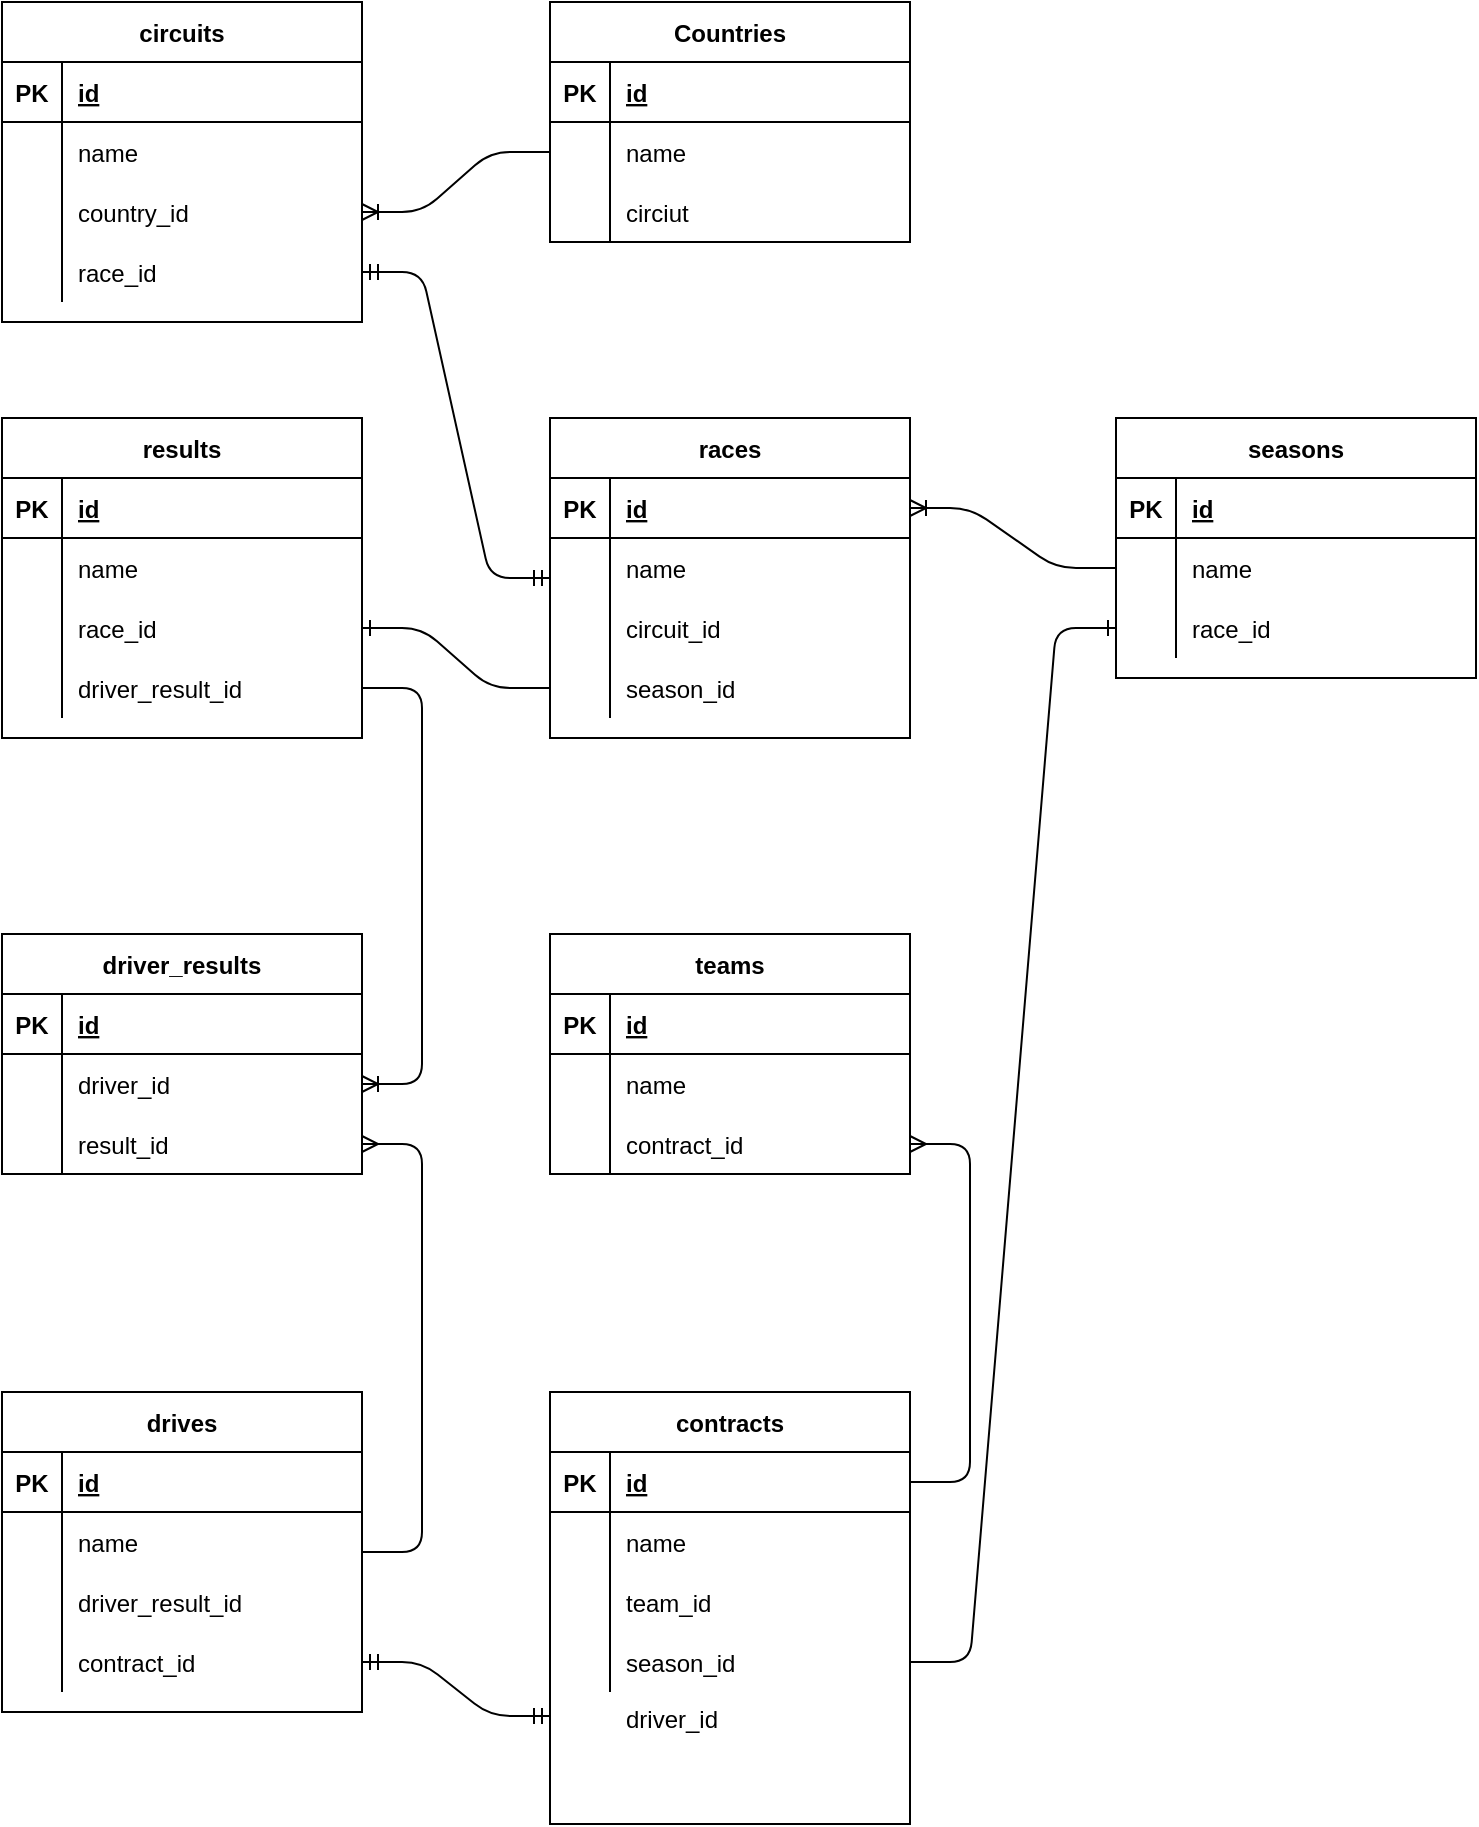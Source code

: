 <mxfile version="14.3.0" type="device"><diagram id="R2lEEEUBdFMjLlhIrx00" name="Page-1"><mxGraphModel dx="1513" dy="693" grid="0" gridSize="10" guides="1" tooltips="1" connect="1" arrows="1" fold="1" page="0" pageScale="1" pageWidth="850" pageHeight="1100" math="0" shadow="0" extFonts="Permanent Marker^https://fonts.googleapis.com/css?family=Permanent+Marker"><root><mxCell id="0"/><mxCell id="1" parent="0"/><mxCell id="f6nMCCSfKeTT13RV-3Xl-19" value="" style="edgeStyle=entityRelationEdgeStyle;fontSize=12;html=1;endArrow=ERoneToMany;entryX=1;entryY=0.5;entryDx=0;entryDy=0;exitX=0;exitY=0.5;exitDx=0;exitDy=0;" parent="1" source="f6nMCCSfKeTT13RV-3Xl-117" target="f6nMCCSfKeTT13RV-3Xl-128" edge="1"><mxGeometry width="100" height="100" relative="1" as="geometry"><mxPoint x="375" y="276" as="sourcePoint"/><mxPoint x="440" y="214" as="targetPoint"/></mxGeometry></mxCell><mxCell id="f6nMCCSfKeTT13RV-3Xl-20" value="" style="edgeStyle=entityRelationEdgeStyle;fontSize=12;html=1;endArrow=ERmandOne;startArrow=ERmandOne;exitX=1;exitY=0.5;exitDx=0;exitDy=0;entryX=0;entryY=0.75;entryDx=0;entryDy=0;" parent="1" source="f6nMCCSfKeTT13RV-3Xl-94" target="f6nMCCSfKeTT13RV-3Xl-71" edge="1"><mxGeometry width="100" height="100" relative="1" as="geometry"><mxPoint x="339" y="406" as="sourcePoint"/><mxPoint x="375" y="446" as="targetPoint"/></mxGeometry></mxCell><mxCell id="f6nMCCSfKeTT13RV-3Xl-24" value="" style="edgeStyle=entityRelationEdgeStyle;fontSize=12;html=1;endArrow=ERmandOne;startArrow=ERmandOne;" parent="1" source="f6nMCCSfKeTT13RV-3Xl-127" target="f6nMCCSfKeTT13RV-3Xl-40" edge="1"><mxGeometry width="100" height="100" relative="1" as="geometry"><mxPoint x="40" y="326" as="sourcePoint"/><mxPoint x="149" y="193" as="targetPoint"/></mxGeometry></mxCell><mxCell id="f6nMCCSfKeTT13RV-3Xl-26" value="" style="edgeStyle=entityRelationEdgeStyle;fontSize=12;html=1;endArrow=ERone;endFill=1;" parent="1" source="f6nMCCSfKeTT13RV-3Xl-137" target="f6nMCCSfKeTT13RV-3Xl-107" edge="1"><mxGeometry width="100" height="100" relative="1" as="geometry"><mxPoint x="41.62" y="358.64" as="sourcePoint"/><mxPoint x="149.0" y="419.0" as="targetPoint"/></mxGeometry></mxCell><mxCell id="f6nMCCSfKeTT13RV-3Xl-30" value="circuits" style="shape=table;startSize=30;container=1;collapsible=1;childLayout=tableLayout;fixedRows=1;rowLines=0;fontStyle=1;align=center;resizeLast=1;" parent="1" vertex="1"><mxGeometry x="-144" y="49" width="180" height="160" as="geometry"/></mxCell><mxCell id="f6nMCCSfKeTT13RV-3Xl-31" value="" style="shape=partialRectangle;collapsible=0;dropTarget=0;pointerEvents=0;fillColor=none;top=0;left=0;bottom=1;right=0;points=[[0,0.5],[1,0.5]];portConstraint=eastwest;" parent="f6nMCCSfKeTT13RV-3Xl-30" vertex="1"><mxGeometry y="30" width="180" height="30" as="geometry"/></mxCell><mxCell id="f6nMCCSfKeTT13RV-3Xl-32" value="PK" style="shape=partialRectangle;connectable=0;fillColor=none;top=0;left=0;bottom=0;right=0;fontStyle=1;overflow=hidden;" parent="f6nMCCSfKeTT13RV-3Xl-31" vertex="1"><mxGeometry width="30" height="30" as="geometry"/></mxCell><mxCell id="f6nMCCSfKeTT13RV-3Xl-33" value="id" style="shape=partialRectangle;connectable=0;fillColor=none;top=0;left=0;bottom=0;right=0;align=left;spacingLeft=6;fontStyle=5;overflow=hidden;" parent="f6nMCCSfKeTT13RV-3Xl-31" vertex="1"><mxGeometry x="30" width="150" height="30" as="geometry"/></mxCell><mxCell id="f6nMCCSfKeTT13RV-3Xl-34" value="" style="shape=partialRectangle;collapsible=0;dropTarget=0;pointerEvents=0;fillColor=none;top=0;left=0;bottom=0;right=0;points=[[0,0.5],[1,0.5]];portConstraint=eastwest;" parent="f6nMCCSfKeTT13RV-3Xl-30" vertex="1"><mxGeometry y="60" width="180" height="30" as="geometry"/></mxCell><mxCell id="f6nMCCSfKeTT13RV-3Xl-35" value="" style="shape=partialRectangle;connectable=0;fillColor=none;top=0;left=0;bottom=0;right=0;editable=1;overflow=hidden;" parent="f6nMCCSfKeTT13RV-3Xl-34" vertex="1"><mxGeometry width="30" height="30" as="geometry"/></mxCell><mxCell id="f6nMCCSfKeTT13RV-3Xl-36" value="name" style="shape=partialRectangle;connectable=0;fillColor=none;top=0;left=0;bottom=0;right=0;align=left;spacingLeft=6;overflow=hidden;" parent="f6nMCCSfKeTT13RV-3Xl-34" vertex="1"><mxGeometry x="30" width="150" height="30" as="geometry"/></mxCell><mxCell id="f6nMCCSfKeTT13RV-3Xl-37" value="" style="shape=partialRectangle;collapsible=0;dropTarget=0;pointerEvents=0;fillColor=none;top=0;left=0;bottom=0;right=0;points=[[0,0.5],[1,0.5]];portConstraint=eastwest;" parent="f6nMCCSfKeTT13RV-3Xl-30" vertex="1"><mxGeometry y="90" width="180" height="30" as="geometry"/></mxCell><mxCell id="f6nMCCSfKeTT13RV-3Xl-38" value="" style="shape=partialRectangle;connectable=0;fillColor=none;top=0;left=0;bottom=0;right=0;editable=1;overflow=hidden;" parent="f6nMCCSfKeTT13RV-3Xl-37" vertex="1"><mxGeometry width="30" height="30" as="geometry"/></mxCell><mxCell id="f6nMCCSfKeTT13RV-3Xl-39" value="country_id" style="shape=partialRectangle;connectable=0;fillColor=none;top=0;left=0;bottom=0;right=0;align=left;spacingLeft=6;overflow=hidden;" parent="f6nMCCSfKeTT13RV-3Xl-37" vertex="1"><mxGeometry x="30" width="150" height="30" as="geometry"/></mxCell><mxCell id="f6nMCCSfKeTT13RV-3Xl-40" value="" style="shape=partialRectangle;collapsible=0;dropTarget=0;pointerEvents=0;fillColor=none;top=0;left=0;bottom=0;right=0;points=[[0,0.5],[1,0.5]];portConstraint=eastwest;" parent="f6nMCCSfKeTT13RV-3Xl-30" vertex="1"><mxGeometry y="120" width="180" height="30" as="geometry"/></mxCell><mxCell id="f6nMCCSfKeTT13RV-3Xl-41" value="" style="shape=partialRectangle;connectable=0;fillColor=none;top=0;left=0;bottom=0;right=0;editable=1;overflow=hidden;" parent="f6nMCCSfKeTT13RV-3Xl-40" vertex="1"><mxGeometry width="30" height="30" as="geometry"/></mxCell><mxCell id="f6nMCCSfKeTT13RV-3Xl-42" value="race_id" style="shape=partialRectangle;connectable=0;fillColor=none;top=0;left=0;bottom=0;right=0;align=left;spacingLeft=6;overflow=hidden;" parent="f6nMCCSfKeTT13RV-3Xl-40" vertex="1"><mxGeometry x="30" width="150" height="30" as="geometry"/></mxCell><mxCell id="f6nMCCSfKeTT13RV-3Xl-44" value="" style="edgeStyle=entityRelationEdgeStyle;fontSize=12;html=1;endArrow=ERoneToMany;entryX=1;entryY=0.5;entryDx=0;entryDy=0;" parent="1" source="f6nMCCSfKeTT13RV-3Xl-49" target="f6nMCCSfKeTT13RV-3Xl-37" edge="1"><mxGeometry width="100" height="100" relative="1" as="geometry"><mxPoint x="261" y="101" as="sourcePoint"/><mxPoint x="175" y="-30" as="targetPoint"/></mxGeometry></mxCell><mxCell id="f6nMCCSfKeTT13RV-3Xl-45" value="Countries" style="shape=table;startSize=30;container=1;collapsible=1;childLayout=tableLayout;fixedRows=1;rowLines=0;fontStyle=1;align=center;resizeLast=1;" parent="1" vertex="1"><mxGeometry x="130" y="49" width="180" height="120" as="geometry"/></mxCell><mxCell id="f6nMCCSfKeTT13RV-3Xl-46" value="" style="shape=partialRectangle;collapsible=0;dropTarget=0;pointerEvents=0;fillColor=none;top=0;left=0;bottom=1;right=0;points=[[0,0.5],[1,0.5]];portConstraint=eastwest;" parent="f6nMCCSfKeTT13RV-3Xl-45" vertex="1"><mxGeometry y="30" width="180" height="30" as="geometry"/></mxCell><mxCell id="f6nMCCSfKeTT13RV-3Xl-47" value="PK" style="shape=partialRectangle;connectable=0;fillColor=none;top=0;left=0;bottom=0;right=0;fontStyle=1;overflow=hidden;" parent="f6nMCCSfKeTT13RV-3Xl-46" vertex="1"><mxGeometry width="30" height="30" as="geometry"/></mxCell><mxCell id="f6nMCCSfKeTT13RV-3Xl-48" value="id" style="shape=partialRectangle;connectable=0;fillColor=none;top=0;left=0;bottom=0;right=0;align=left;spacingLeft=6;fontStyle=5;overflow=hidden;" parent="f6nMCCSfKeTT13RV-3Xl-46" vertex="1"><mxGeometry x="30" width="150" height="30" as="geometry"/></mxCell><mxCell id="f6nMCCSfKeTT13RV-3Xl-49" value="" style="shape=partialRectangle;collapsible=0;dropTarget=0;pointerEvents=0;fillColor=none;top=0;left=0;bottom=0;right=0;points=[[0,0.5],[1,0.5]];portConstraint=eastwest;" parent="f6nMCCSfKeTT13RV-3Xl-45" vertex="1"><mxGeometry y="60" width="180" height="30" as="geometry"/></mxCell><mxCell id="f6nMCCSfKeTT13RV-3Xl-50" value="" style="shape=partialRectangle;connectable=0;fillColor=none;top=0;left=0;bottom=0;right=0;editable=1;overflow=hidden;" parent="f6nMCCSfKeTT13RV-3Xl-49" vertex="1"><mxGeometry width="30" height="30" as="geometry"/></mxCell><mxCell id="f6nMCCSfKeTT13RV-3Xl-51" value="name" style="shape=partialRectangle;connectable=0;fillColor=none;top=0;left=0;bottom=0;right=0;align=left;spacingLeft=6;overflow=hidden;" parent="f6nMCCSfKeTT13RV-3Xl-49" vertex="1"><mxGeometry x="30" width="150" height="30" as="geometry"/></mxCell><mxCell id="f6nMCCSfKeTT13RV-3Xl-52" value="" style="shape=partialRectangle;collapsible=0;dropTarget=0;pointerEvents=0;fillColor=none;top=0;left=0;bottom=0;right=0;points=[[0,0.5],[1,0.5]];portConstraint=eastwest;" parent="f6nMCCSfKeTT13RV-3Xl-45" vertex="1"><mxGeometry y="90" width="180" height="30" as="geometry"/></mxCell><mxCell id="f6nMCCSfKeTT13RV-3Xl-53" value="" style="shape=partialRectangle;connectable=0;fillColor=none;top=0;left=0;bottom=0;right=0;editable=1;overflow=hidden;" parent="f6nMCCSfKeTT13RV-3Xl-52" vertex="1"><mxGeometry width="30" height="30" as="geometry"/></mxCell><mxCell id="f6nMCCSfKeTT13RV-3Xl-54" value="circiut" style="shape=partialRectangle;connectable=0;fillColor=none;top=0;left=0;bottom=0;right=0;align=left;spacingLeft=6;overflow=hidden;" parent="f6nMCCSfKeTT13RV-3Xl-52" vertex="1"><mxGeometry x="30" width="150" height="30" as="geometry"/></mxCell><mxCell id="f6nMCCSfKeTT13RV-3Xl-58" value="teams" style="shape=table;startSize=30;container=1;collapsible=1;childLayout=tableLayout;fixedRows=1;rowLines=0;fontStyle=1;align=center;resizeLast=1;" parent="1" vertex="1"><mxGeometry x="130" y="515" width="180" height="120" as="geometry"/></mxCell><mxCell id="f6nMCCSfKeTT13RV-3Xl-59" value="" style="shape=partialRectangle;collapsible=0;dropTarget=0;pointerEvents=0;fillColor=none;top=0;left=0;bottom=1;right=0;points=[[0,0.5],[1,0.5]];portConstraint=eastwest;" parent="f6nMCCSfKeTT13RV-3Xl-58" vertex="1"><mxGeometry y="30" width="180" height="30" as="geometry"/></mxCell><mxCell id="f6nMCCSfKeTT13RV-3Xl-60" value="PK" style="shape=partialRectangle;connectable=0;fillColor=none;top=0;left=0;bottom=0;right=0;fontStyle=1;overflow=hidden;" parent="f6nMCCSfKeTT13RV-3Xl-59" vertex="1"><mxGeometry width="30" height="30" as="geometry"/></mxCell><mxCell id="f6nMCCSfKeTT13RV-3Xl-61" value="id" style="shape=partialRectangle;connectable=0;fillColor=none;top=0;left=0;bottom=0;right=0;align=left;spacingLeft=6;fontStyle=5;overflow=hidden;" parent="f6nMCCSfKeTT13RV-3Xl-59" vertex="1"><mxGeometry x="30" width="150" height="30" as="geometry"/></mxCell><mxCell id="f6nMCCSfKeTT13RV-3Xl-62" value="" style="shape=partialRectangle;collapsible=0;dropTarget=0;pointerEvents=0;fillColor=none;top=0;left=0;bottom=0;right=0;points=[[0,0.5],[1,0.5]];portConstraint=eastwest;" parent="f6nMCCSfKeTT13RV-3Xl-58" vertex="1"><mxGeometry y="60" width="180" height="30" as="geometry"/></mxCell><mxCell id="f6nMCCSfKeTT13RV-3Xl-63" value="" style="shape=partialRectangle;connectable=0;fillColor=none;top=0;left=0;bottom=0;right=0;editable=1;overflow=hidden;" parent="f6nMCCSfKeTT13RV-3Xl-62" vertex="1"><mxGeometry width="30" height="30" as="geometry"/></mxCell><mxCell id="f6nMCCSfKeTT13RV-3Xl-64" value="name" style="shape=partialRectangle;connectable=0;fillColor=none;top=0;left=0;bottom=0;right=0;align=left;spacingLeft=6;overflow=hidden;" parent="f6nMCCSfKeTT13RV-3Xl-62" vertex="1"><mxGeometry x="30" width="150" height="30" as="geometry"/></mxCell><mxCell id="f6nMCCSfKeTT13RV-3Xl-65" value="" style="shape=partialRectangle;collapsible=0;dropTarget=0;pointerEvents=0;fillColor=none;top=0;left=0;bottom=0;right=0;points=[[0,0.5],[1,0.5]];portConstraint=eastwest;" parent="f6nMCCSfKeTT13RV-3Xl-58" vertex="1"><mxGeometry y="90" width="180" height="30" as="geometry"/></mxCell><mxCell id="f6nMCCSfKeTT13RV-3Xl-66" value="" style="shape=partialRectangle;connectable=0;fillColor=none;top=0;left=0;bottom=0;right=0;editable=1;overflow=hidden;" parent="f6nMCCSfKeTT13RV-3Xl-65" vertex="1"><mxGeometry width="30" height="30" as="geometry"/></mxCell><mxCell id="f6nMCCSfKeTT13RV-3Xl-67" value="contract_id" style="shape=partialRectangle;connectable=0;fillColor=none;top=0;left=0;bottom=0;right=0;align=left;spacingLeft=6;overflow=hidden;" parent="f6nMCCSfKeTT13RV-3Xl-65" vertex="1"><mxGeometry x="30" width="150" height="30" as="geometry"/></mxCell><mxCell id="f6nMCCSfKeTT13RV-3Xl-71" value="contracts" style="shape=table;startSize=30;container=1;collapsible=1;childLayout=tableLayout;fixedRows=1;rowLines=0;fontStyle=1;align=center;resizeLast=1;" parent="1" vertex="1"><mxGeometry x="130" y="744" width="180" height="216" as="geometry"/></mxCell><mxCell id="f6nMCCSfKeTT13RV-3Xl-72" value="" style="shape=partialRectangle;collapsible=0;dropTarget=0;pointerEvents=0;fillColor=none;top=0;left=0;bottom=1;right=0;points=[[0,0.5],[1,0.5]];portConstraint=eastwest;" parent="f6nMCCSfKeTT13RV-3Xl-71" vertex="1"><mxGeometry y="30" width="180" height="30" as="geometry"/></mxCell><mxCell id="f6nMCCSfKeTT13RV-3Xl-73" value="PK" style="shape=partialRectangle;connectable=0;fillColor=none;top=0;left=0;bottom=0;right=0;fontStyle=1;overflow=hidden;" parent="f6nMCCSfKeTT13RV-3Xl-72" vertex="1"><mxGeometry width="30" height="30" as="geometry"/></mxCell><mxCell id="f6nMCCSfKeTT13RV-3Xl-74" value="id" style="shape=partialRectangle;connectable=0;fillColor=none;top=0;left=0;bottom=0;right=0;align=left;spacingLeft=6;fontStyle=5;overflow=hidden;" parent="f6nMCCSfKeTT13RV-3Xl-72" vertex="1"><mxGeometry x="30" width="150" height="30" as="geometry"/></mxCell><mxCell id="f6nMCCSfKeTT13RV-3Xl-75" value="" style="shape=partialRectangle;collapsible=0;dropTarget=0;pointerEvents=0;fillColor=none;top=0;left=0;bottom=0;right=0;points=[[0,0.5],[1,0.5]];portConstraint=eastwest;" parent="f6nMCCSfKeTT13RV-3Xl-71" vertex="1"><mxGeometry y="60" width="180" height="30" as="geometry"/></mxCell><mxCell id="f6nMCCSfKeTT13RV-3Xl-76" value="" style="shape=partialRectangle;connectable=0;fillColor=none;top=0;left=0;bottom=0;right=0;editable=1;overflow=hidden;" parent="f6nMCCSfKeTT13RV-3Xl-75" vertex="1"><mxGeometry width="30" height="30" as="geometry"/></mxCell><mxCell id="f6nMCCSfKeTT13RV-3Xl-77" value="name" style="shape=partialRectangle;connectable=0;fillColor=none;top=0;left=0;bottom=0;right=0;align=left;spacingLeft=6;overflow=hidden;" parent="f6nMCCSfKeTT13RV-3Xl-75" vertex="1"><mxGeometry x="30" width="150" height="30" as="geometry"/></mxCell><mxCell id="f6nMCCSfKeTT13RV-3Xl-78" value="" style="shape=partialRectangle;collapsible=0;dropTarget=0;pointerEvents=0;fillColor=none;top=0;left=0;bottom=0;right=0;points=[[0,0.5],[1,0.5]];portConstraint=eastwest;" parent="f6nMCCSfKeTT13RV-3Xl-71" vertex="1"><mxGeometry y="90" width="180" height="30" as="geometry"/></mxCell><mxCell id="f6nMCCSfKeTT13RV-3Xl-79" value="" style="shape=partialRectangle;connectable=0;fillColor=none;top=0;left=0;bottom=0;right=0;editable=1;overflow=hidden;" parent="f6nMCCSfKeTT13RV-3Xl-78" vertex="1"><mxGeometry width="30" height="30" as="geometry"/></mxCell><mxCell id="f6nMCCSfKeTT13RV-3Xl-80" value="team_id" style="shape=partialRectangle;connectable=0;fillColor=none;top=0;left=0;bottom=0;right=0;align=left;spacingLeft=6;overflow=hidden;" parent="f6nMCCSfKeTT13RV-3Xl-78" vertex="1"><mxGeometry x="30" width="150" height="30" as="geometry"/></mxCell><mxCell id="f6nMCCSfKeTT13RV-3Xl-81" value="" style="shape=partialRectangle;collapsible=0;dropTarget=0;pointerEvents=0;fillColor=none;top=0;left=0;bottom=0;right=0;points=[[0,0.5],[1,0.5]];portConstraint=eastwest;" parent="f6nMCCSfKeTT13RV-3Xl-71" vertex="1"><mxGeometry y="120" width="180" height="30" as="geometry"/></mxCell><mxCell id="f6nMCCSfKeTT13RV-3Xl-82" value="" style="shape=partialRectangle;connectable=0;fillColor=none;top=0;left=0;bottom=0;right=0;editable=1;overflow=hidden;" parent="f6nMCCSfKeTT13RV-3Xl-81" vertex="1"><mxGeometry width="30" height="30" as="geometry"/></mxCell><mxCell id="f6nMCCSfKeTT13RV-3Xl-83" value="season_id" style="shape=partialRectangle;connectable=0;fillColor=none;top=0;left=0;bottom=0;right=0;align=left;spacingLeft=6;overflow=hidden;" parent="f6nMCCSfKeTT13RV-3Xl-81" vertex="1"><mxGeometry x="30" width="150" height="30" as="geometry"/></mxCell><mxCell id="f6nMCCSfKeTT13RV-3Xl-84" value="drives" style="shape=table;startSize=30;container=1;collapsible=1;childLayout=tableLayout;fixedRows=1;rowLines=0;fontStyle=1;align=center;resizeLast=1;" parent="1" vertex="1"><mxGeometry x="-144" y="744" width="180" height="160" as="geometry"/></mxCell><mxCell id="f6nMCCSfKeTT13RV-3Xl-85" value="" style="shape=partialRectangle;collapsible=0;dropTarget=0;pointerEvents=0;fillColor=none;top=0;left=0;bottom=1;right=0;points=[[0,0.5],[1,0.5]];portConstraint=eastwest;" parent="f6nMCCSfKeTT13RV-3Xl-84" vertex="1"><mxGeometry y="30" width="180" height="30" as="geometry"/></mxCell><mxCell id="f6nMCCSfKeTT13RV-3Xl-86" value="PK" style="shape=partialRectangle;connectable=0;fillColor=none;top=0;left=0;bottom=0;right=0;fontStyle=1;overflow=hidden;" parent="f6nMCCSfKeTT13RV-3Xl-85" vertex="1"><mxGeometry width="30" height="30" as="geometry"/></mxCell><mxCell id="f6nMCCSfKeTT13RV-3Xl-87" value="id" style="shape=partialRectangle;connectable=0;fillColor=none;top=0;left=0;bottom=0;right=0;align=left;spacingLeft=6;fontStyle=5;overflow=hidden;" parent="f6nMCCSfKeTT13RV-3Xl-85" vertex="1"><mxGeometry x="30" width="150" height="30" as="geometry"/></mxCell><mxCell id="f6nMCCSfKeTT13RV-3Xl-88" value="" style="shape=partialRectangle;collapsible=0;dropTarget=0;pointerEvents=0;fillColor=none;top=0;left=0;bottom=0;right=0;points=[[0,0.5],[1,0.5]];portConstraint=eastwest;" parent="f6nMCCSfKeTT13RV-3Xl-84" vertex="1"><mxGeometry y="60" width="180" height="30" as="geometry"/></mxCell><mxCell id="f6nMCCSfKeTT13RV-3Xl-89" value="" style="shape=partialRectangle;connectable=0;fillColor=none;top=0;left=0;bottom=0;right=0;editable=1;overflow=hidden;" parent="f6nMCCSfKeTT13RV-3Xl-88" vertex="1"><mxGeometry width="30" height="30" as="geometry"/></mxCell><mxCell id="f6nMCCSfKeTT13RV-3Xl-90" value="name" style="shape=partialRectangle;connectable=0;fillColor=none;top=0;left=0;bottom=0;right=0;align=left;spacingLeft=6;overflow=hidden;" parent="f6nMCCSfKeTT13RV-3Xl-88" vertex="1"><mxGeometry x="30" width="150" height="30" as="geometry"/></mxCell><mxCell id="f6nMCCSfKeTT13RV-3Xl-91" value="" style="shape=partialRectangle;collapsible=0;dropTarget=0;pointerEvents=0;fillColor=none;top=0;left=0;bottom=0;right=0;points=[[0,0.5],[1,0.5]];portConstraint=eastwest;" parent="f6nMCCSfKeTT13RV-3Xl-84" vertex="1"><mxGeometry y="90" width="180" height="30" as="geometry"/></mxCell><mxCell id="f6nMCCSfKeTT13RV-3Xl-92" value="" style="shape=partialRectangle;connectable=0;fillColor=none;top=0;left=0;bottom=0;right=0;editable=1;overflow=hidden;" parent="f6nMCCSfKeTT13RV-3Xl-91" vertex="1"><mxGeometry width="30" height="30" as="geometry"/></mxCell><mxCell id="f6nMCCSfKeTT13RV-3Xl-93" value="driver_result_id" style="shape=partialRectangle;connectable=0;fillColor=none;top=0;left=0;bottom=0;right=0;align=left;spacingLeft=6;overflow=hidden;" parent="f6nMCCSfKeTT13RV-3Xl-91" vertex="1"><mxGeometry x="30" width="150" height="30" as="geometry"/></mxCell><mxCell id="f6nMCCSfKeTT13RV-3Xl-94" value="" style="shape=partialRectangle;collapsible=0;dropTarget=0;pointerEvents=0;fillColor=none;top=0;left=0;bottom=0;right=0;points=[[0,0.5],[1,0.5]];portConstraint=eastwest;" parent="f6nMCCSfKeTT13RV-3Xl-84" vertex="1"><mxGeometry y="120" width="180" height="30" as="geometry"/></mxCell><mxCell id="f6nMCCSfKeTT13RV-3Xl-95" value="" style="shape=partialRectangle;connectable=0;fillColor=none;top=0;left=0;bottom=0;right=0;editable=1;overflow=hidden;" parent="f6nMCCSfKeTT13RV-3Xl-94" vertex="1"><mxGeometry width="30" height="30" as="geometry"/></mxCell><mxCell id="f6nMCCSfKeTT13RV-3Xl-96" value="contract_id" style="shape=partialRectangle;connectable=0;fillColor=none;top=0;left=0;bottom=0;right=0;align=left;spacingLeft=6;overflow=hidden;" parent="f6nMCCSfKeTT13RV-3Xl-94" vertex="1"><mxGeometry x="30" width="150" height="30" as="geometry"/></mxCell><mxCell id="f6nMCCSfKeTT13RV-3Xl-99" value="driver_id" style="shape=partialRectangle;connectable=0;fillColor=none;top=0;left=0;bottom=0;right=0;align=left;spacingLeft=6;overflow=hidden;" parent="1" vertex="1"><mxGeometry x="160" y="892" width="150" height="30" as="geometry"/></mxCell><mxCell id="f6nMCCSfKeTT13RV-3Xl-100" value="results" style="shape=table;startSize=30;container=1;collapsible=1;childLayout=tableLayout;fixedRows=1;rowLines=0;fontStyle=1;align=center;resizeLast=1;" parent="1" vertex="1"><mxGeometry x="-144" y="257" width="180" height="160" as="geometry"/></mxCell><mxCell id="f6nMCCSfKeTT13RV-3Xl-101" value="" style="shape=partialRectangle;collapsible=0;dropTarget=0;pointerEvents=0;fillColor=none;top=0;left=0;bottom=1;right=0;points=[[0,0.5],[1,0.5]];portConstraint=eastwest;" parent="f6nMCCSfKeTT13RV-3Xl-100" vertex="1"><mxGeometry y="30" width="180" height="30" as="geometry"/></mxCell><mxCell id="f6nMCCSfKeTT13RV-3Xl-102" value="PK" style="shape=partialRectangle;connectable=0;fillColor=none;top=0;left=0;bottom=0;right=0;fontStyle=1;overflow=hidden;" parent="f6nMCCSfKeTT13RV-3Xl-101" vertex="1"><mxGeometry width="30" height="30" as="geometry"/></mxCell><mxCell id="f6nMCCSfKeTT13RV-3Xl-103" value="id" style="shape=partialRectangle;connectable=0;fillColor=none;top=0;left=0;bottom=0;right=0;align=left;spacingLeft=6;fontStyle=5;overflow=hidden;" parent="f6nMCCSfKeTT13RV-3Xl-101" vertex="1"><mxGeometry x="30" width="150" height="30" as="geometry"/></mxCell><mxCell id="f6nMCCSfKeTT13RV-3Xl-104" value="" style="shape=partialRectangle;collapsible=0;dropTarget=0;pointerEvents=0;fillColor=none;top=0;left=0;bottom=0;right=0;points=[[0,0.5],[1,0.5]];portConstraint=eastwest;" parent="f6nMCCSfKeTT13RV-3Xl-100" vertex="1"><mxGeometry y="60" width="180" height="30" as="geometry"/></mxCell><mxCell id="f6nMCCSfKeTT13RV-3Xl-105" value="" style="shape=partialRectangle;connectable=0;fillColor=none;top=0;left=0;bottom=0;right=0;editable=1;overflow=hidden;" parent="f6nMCCSfKeTT13RV-3Xl-104" vertex="1"><mxGeometry width="30" height="30" as="geometry"/></mxCell><mxCell id="f6nMCCSfKeTT13RV-3Xl-106" value="name" style="shape=partialRectangle;connectable=0;fillColor=none;top=0;left=0;bottom=0;right=0;align=left;spacingLeft=6;overflow=hidden;" parent="f6nMCCSfKeTT13RV-3Xl-104" vertex="1"><mxGeometry x="30" width="150" height="30" as="geometry"/></mxCell><mxCell id="f6nMCCSfKeTT13RV-3Xl-107" value="" style="shape=partialRectangle;collapsible=0;dropTarget=0;pointerEvents=0;fillColor=none;top=0;left=0;bottom=0;right=0;points=[[0,0.5],[1,0.5]];portConstraint=eastwest;" parent="f6nMCCSfKeTT13RV-3Xl-100" vertex="1"><mxGeometry y="90" width="180" height="30" as="geometry"/></mxCell><mxCell id="f6nMCCSfKeTT13RV-3Xl-108" value="" style="shape=partialRectangle;connectable=0;fillColor=none;top=0;left=0;bottom=0;right=0;editable=1;overflow=hidden;" parent="f6nMCCSfKeTT13RV-3Xl-107" vertex="1"><mxGeometry width="30" height="30" as="geometry"/></mxCell><mxCell id="f6nMCCSfKeTT13RV-3Xl-109" value="race_id" style="shape=partialRectangle;connectable=0;fillColor=none;top=0;left=0;bottom=0;right=0;align=left;spacingLeft=6;overflow=hidden;" parent="f6nMCCSfKeTT13RV-3Xl-107" vertex="1"><mxGeometry x="30" width="150" height="30" as="geometry"/></mxCell><mxCell id="f6nMCCSfKeTT13RV-3Xl-110" value="" style="shape=partialRectangle;collapsible=0;dropTarget=0;pointerEvents=0;fillColor=none;top=0;left=0;bottom=0;right=0;points=[[0,0.5],[1,0.5]];portConstraint=eastwest;" parent="f6nMCCSfKeTT13RV-3Xl-100" vertex="1"><mxGeometry y="120" width="180" height="30" as="geometry"/></mxCell><mxCell id="f6nMCCSfKeTT13RV-3Xl-111" value="" style="shape=partialRectangle;connectable=0;fillColor=none;top=0;left=0;bottom=0;right=0;editable=1;overflow=hidden;" parent="f6nMCCSfKeTT13RV-3Xl-110" vertex="1"><mxGeometry width="30" height="30" as="geometry"/></mxCell><mxCell id="f6nMCCSfKeTT13RV-3Xl-112" value="driver_result_id" style="shape=partialRectangle;connectable=0;fillColor=none;top=0;left=0;bottom=0;right=0;align=left;spacingLeft=6;overflow=hidden;" parent="f6nMCCSfKeTT13RV-3Xl-110" vertex="1"><mxGeometry x="30" width="150" height="30" as="geometry"/></mxCell><mxCell id="f6nMCCSfKeTT13RV-3Xl-113" value="seasons" style="shape=table;startSize=30;container=1;collapsible=1;childLayout=tableLayout;fixedRows=1;rowLines=0;fontStyle=1;align=center;resizeLast=1;" parent="1" vertex="1"><mxGeometry x="413" y="257" width="180" height="130" as="geometry"/></mxCell><mxCell id="f6nMCCSfKeTT13RV-3Xl-114" value="" style="shape=partialRectangle;collapsible=0;dropTarget=0;pointerEvents=0;fillColor=none;top=0;left=0;bottom=1;right=0;points=[[0,0.5],[1,0.5]];portConstraint=eastwest;" parent="f6nMCCSfKeTT13RV-3Xl-113" vertex="1"><mxGeometry y="30" width="180" height="30" as="geometry"/></mxCell><mxCell id="f6nMCCSfKeTT13RV-3Xl-115" value="PK" style="shape=partialRectangle;connectable=0;fillColor=none;top=0;left=0;bottom=0;right=0;fontStyle=1;overflow=hidden;" parent="f6nMCCSfKeTT13RV-3Xl-114" vertex="1"><mxGeometry width="30" height="30" as="geometry"/></mxCell><mxCell id="f6nMCCSfKeTT13RV-3Xl-116" value="id" style="shape=partialRectangle;connectable=0;fillColor=none;top=0;left=0;bottom=0;right=0;align=left;spacingLeft=6;fontStyle=5;overflow=hidden;" parent="f6nMCCSfKeTT13RV-3Xl-114" vertex="1"><mxGeometry x="30" width="150" height="30" as="geometry"/></mxCell><mxCell id="f6nMCCSfKeTT13RV-3Xl-117" value="" style="shape=partialRectangle;collapsible=0;dropTarget=0;pointerEvents=0;fillColor=none;top=0;left=0;bottom=0;right=0;points=[[0,0.5],[1,0.5]];portConstraint=eastwest;" parent="f6nMCCSfKeTT13RV-3Xl-113" vertex="1"><mxGeometry y="60" width="180" height="30" as="geometry"/></mxCell><mxCell id="f6nMCCSfKeTT13RV-3Xl-118" value="" style="shape=partialRectangle;connectable=0;fillColor=none;top=0;left=0;bottom=0;right=0;editable=1;overflow=hidden;" parent="f6nMCCSfKeTT13RV-3Xl-117" vertex="1"><mxGeometry width="30" height="30" as="geometry"/></mxCell><mxCell id="f6nMCCSfKeTT13RV-3Xl-119" value="name" style="shape=partialRectangle;connectable=0;fillColor=none;top=0;left=0;bottom=0;right=0;align=left;spacingLeft=6;overflow=hidden;" parent="f6nMCCSfKeTT13RV-3Xl-117" vertex="1"><mxGeometry x="30" width="150" height="30" as="geometry"/></mxCell><mxCell id="f6nMCCSfKeTT13RV-3Xl-120" value="" style="shape=partialRectangle;collapsible=0;dropTarget=0;pointerEvents=0;fillColor=none;top=0;left=0;bottom=0;right=0;points=[[0,0.5],[1,0.5]];portConstraint=eastwest;" parent="f6nMCCSfKeTT13RV-3Xl-113" vertex="1"><mxGeometry y="90" width="180" height="30" as="geometry"/></mxCell><mxCell id="f6nMCCSfKeTT13RV-3Xl-121" value="" style="shape=partialRectangle;connectable=0;fillColor=none;top=0;left=0;bottom=0;right=0;editable=1;overflow=hidden;" parent="f6nMCCSfKeTT13RV-3Xl-120" vertex="1"><mxGeometry width="30" height="30" as="geometry"/></mxCell><mxCell id="f6nMCCSfKeTT13RV-3Xl-122" value="race_id" style="shape=partialRectangle;connectable=0;fillColor=none;top=0;left=0;bottom=0;right=0;align=left;spacingLeft=6;overflow=hidden;" parent="f6nMCCSfKeTT13RV-3Xl-120" vertex="1"><mxGeometry x="30" width="150" height="30" as="geometry"/></mxCell><mxCell id="f6nMCCSfKeTT13RV-3Xl-126" value="" style="edgeStyle=entityRelationEdgeStyle;fontSize=12;html=1;endArrow=ERone;endFill=1;" parent="1" source="f6nMCCSfKeTT13RV-3Xl-81" target="f6nMCCSfKeTT13RV-3Xl-120" edge="1"><mxGeometry width="100" height="100" relative="1" as="geometry"><mxPoint x="498" y="593" as="sourcePoint"/><mxPoint x="363" y="255" as="targetPoint"/></mxGeometry></mxCell><mxCell id="f6nMCCSfKeTT13RV-3Xl-127" value="races" style="shape=table;startSize=30;container=1;collapsible=1;childLayout=tableLayout;fixedRows=1;rowLines=0;fontStyle=1;align=center;resizeLast=1;" parent="1" vertex="1"><mxGeometry x="130" y="257" width="180" height="160" as="geometry"/></mxCell><mxCell id="f6nMCCSfKeTT13RV-3Xl-128" value="" style="shape=partialRectangle;collapsible=0;dropTarget=0;pointerEvents=0;fillColor=none;top=0;left=0;bottom=1;right=0;points=[[0,0.5],[1,0.5]];portConstraint=eastwest;" parent="f6nMCCSfKeTT13RV-3Xl-127" vertex="1"><mxGeometry y="30" width="180" height="30" as="geometry"/></mxCell><mxCell id="f6nMCCSfKeTT13RV-3Xl-129" value="PK" style="shape=partialRectangle;connectable=0;fillColor=none;top=0;left=0;bottom=0;right=0;fontStyle=1;overflow=hidden;" parent="f6nMCCSfKeTT13RV-3Xl-128" vertex="1"><mxGeometry width="30" height="30" as="geometry"/></mxCell><mxCell id="f6nMCCSfKeTT13RV-3Xl-130" value="id" style="shape=partialRectangle;connectable=0;fillColor=none;top=0;left=0;bottom=0;right=0;align=left;spacingLeft=6;fontStyle=5;overflow=hidden;" parent="f6nMCCSfKeTT13RV-3Xl-128" vertex="1"><mxGeometry x="30" width="150" height="30" as="geometry"/></mxCell><mxCell id="f6nMCCSfKeTT13RV-3Xl-131" value="" style="shape=partialRectangle;collapsible=0;dropTarget=0;pointerEvents=0;fillColor=none;top=0;left=0;bottom=0;right=0;points=[[0,0.5],[1,0.5]];portConstraint=eastwest;" parent="f6nMCCSfKeTT13RV-3Xl-127" vertex="1"><mxGeometry y="60" width="180" height="30" as="geometry"/></mxCell><mxCell id="f6nMCCSfKeTT13RV-3Xl-132" value="" style="shape=partialRectangle;connectable=0;fillColor=none;top=0;left=0;bottom=0;right=0;editable=1;overflow=hidden;" parent="f6nMCCSfKeTT13RV-3Xl-131" vertex="1"><mxGeometry width="30" height="30" as="geometry"/></mxCell><mxCell id="f6nMCCSfKeTT13RV-3Xl-133" value="name" style="shape=partialRectangle;connectable=0;fillColor=none;top=0;left=0;bottom=0;right=0;align=left;spacingLeft=6;overflow=hidden;" parent="f6nMCCSfKeTT13RV-3Xl-131" vertex="1"><mxGeometry x="30" width="150" height="30" as="geometry"/></mxCell><mxCell id="f6nMCCSfKeTT13RV-3Xl-134" value="" style="shape=partialRectangle;collapsible=0;dropTarget=0;pointerEvents=0;fillColor=none;top=0;left=0;bottom=0;right=0;points=[[0,0.5],[1,0.5]];portConstraint=eastwest;" parent="f6nMCCSfKeTT13RV-3Xl-127" vertex="1"><mxGeometry y="90" width="180" height="30" as="geometry"/></mxCell><mxCell id="f6nMCCSfKeTT13RV-3Xl-135" value="" style="shape=partialRectangle;connectable=0;fillColor=none;top=0;left=0;bottom=0;right=0;editable=1;overflow=hidden;" parent="f6nMCCSfKeTT13RV-3Xl-134" vertex="1"><mxGeometry width="30" height="30" as="geometry"/></mxCell><mxCell id="f6nMCCSfKeTT13RV-3Xl-136" value="circuit_id" style="shape=partialRectangle;connectable=0;fillColor=none;top=0;left=0;bottom=0;right=0;align=left;spacingLeft=6;overflow=hidden;" parent="f6nMCCSfKeTT13RV-3Xl-134" vertex="1"><mxGeometry x="30" width="150" height="30" as="geometry"/></mxCell><mxCell id="f6nMCCSfKeTT13RV-3Xl-137" value="" style="shape=partialRectangle;collapsible=0;dropTarget=0;pointerEvents=0;fillColor=none;top=0;left=0;bottom=0;right=0;points=[[0,0.5],[1,0.5]];portConstraint=eastwest;" parent="f6nMCCSfKeTT13RV-3Xl-127" vertex="1"><mxGeometry y="120" width="180" height="30" as="geometry"/></mxCell><mxCell id="f6nMCCSfKeTT13RV-3Xl-138" value="" style="shape=partialRectangle;connectable=0;fillColor=none;top=0;left=0;bottom=0;right=0;editable=1;overflow=hidden;" parent="f6nMCCSfKeTT13RV-3Xl-137" vertex="1"><mxGeometry width="30" height="30" as="geometry"/></mxCell><mxCell id="f6nMCCSfKeTT13RV-3Xl-139" value="season_id" style="shape=partialRectangle;connectable=0;fillColor=none;top=0;left=0;bottom=0;right=0;align=left;spacingLeft=6;overflow=hidden;" parent="f6nMCCSfKeTT13RV-3Xl-137" vertex="1"><mxGeometry x="30" width="150" height="30" as="geometry"/></mxCell><mxCell id="f6nMCCSfKeTT13RV-3Xl-168" value="" style="edgeStyle=entityRelationEdgeStyle;fontSize=12;html=1;endArrow=ERmany;exitX=1;exitY=0.5;exitDx=0;exitDy=0;" parent="1" source="f6nMCCSfKeTT13RV-3Xl-72" target="f6nMCCSfKeTT13RV-3Xl-65" edge="1"><mxGeometry width="100" height="100" relative="1" as="geometry"><mxPoint x="537" y="671" as="sourcePoint"/><mxPoint x="637" y="571" as="targetPoint"/></mxGeometry></mxCell><mxCell id="TZ-jWvWo3x5gRApeSRRK-1" value="driver_results" style="shape=table;startSize=30;container=1;collapsible=1;childLayout=tableLayout;fixedRows=1;rowLines=0;fontStyle=1;align=center;resizeLast=1;" vertex="1" parent="1"><mxGeometry x="-144" y="515" width="180" height="120" as="geometry"/></mxCell><mxCell id="TZ-jWvWo3x5gRApeSRRK-2" value="" style="shape=partialRectangle;collapsible=0;dropTarget=0;pointerEvents=0;fillColor=none;top=0;left=0;bottom=1;right=0;points=[[0,0.5],[1,0.5]];portConstraint=eastwest;" vertex="1" parent="TZ-jWvWo3x5gRApeSRRK-1"><mxGeometry y="30" width="180" height="30" as="geometry"/></mxCell><mxCell id="TZ-jWvWo3x5gRApeSRRK-3" value="PK" style="shape=partialRectangle;connectable=0;fillColor=none;top=0;left=0;bottom=0;right=0;fontStyle=1;overflow=hidden;" vertex="1" parent="TZ-jWvWo3x5gRApeSRRK-2"><mxGeometry width="30" height="30" as="geometry"/></mxCell><mxCell id="TZ-jWvWo3x5gRApeSRRK-4" value="id" style="shape=partialRectangle;connectable=0;fillColor=none;top=0;left=0;bottom=0;right=0;align=left;spacingLeft=6;fontStyle=5;overflow=hidden;" vertex="1" parent="TZ-jWvWo3x5gRApeSRRK-2"><mxGeometry x="30" width="150" height="30" as="geometry"/></mxCell><mxCell id="TZ-jWvWo3x5gRApeSRRK-5" value="" style="shape=partialRectangle;collapsible=0;dropTarget=0;pointerEvents=0;fillColor=none;top=0;left=0;bottom=0;right=0;points=[[0,0.5],[1,0.5]];portConstraint=eastwest;" vertex="1" parent="TZ-jWvWo3x5gRApeSRRK-1"><mxGeometry y="60" width="180" height="30" as="geometry"/></mxCell><mxCell id="TZ-jWvWo3x5gRApeSRRK-6" value="" style="shape=partialRectangle;connectable=0;fillColor=none;top=0;left=0;bottom=0;right=0;editable=1;overflow=hidden;" vertex="1" parent="TZ-jWvWo3x5gRApeSRRK-5"><mxGeometry width="30" height="30" as="geometry"/></mxCell><mxCell id="TZ-jWvWo3x5gRApeSRRK-7" value="driver_id" style="shape=partialRectangle;connectable=0;fillColor=none;top=0;left=0;bottom=0;right=0;align=left;spacingLeft=6;overflow=hidden;" vertex="1" parent="TZ-jWvWo3x5gRApeSRRK-5"><mxGeometry x="30" width="150" height="30" as="geometry"/></mxCell><mxCell id="TZ-jWvWo3x5gRApeSRRK-8" value="" style="shape=partialRectangle;collapsible=0;dropTarget=0;pointerEvents=0;fillColor=none;top=0;left=0;bottom=0;right=0;points=[[0,0.5],[1,0.5]];portConstraint=eastwest;" vertex="1" parent="TZ-jWvWo3x5gRApeSRRK-1"><mxGeometry y="90" width="180" height="30" as="geometry"/></mxCell><mxCell id="TZ-jWvWo3x5gRApeSRRK-9" value="" style="shape=partialRectangle;connectable=0;fillColor=none;top=0;left=0;bottom=0;right=0;editable=1;overflow=hidden;" vertex="1" parent="TZ-jWvWo3x5gRApeSRRK-8"><mxGeometry width="30" height="30" as="geometry"/></mxCell><mxCell id="TZ-jWvWo3x5gRApeSRRK-10" value="result_id" style="shape=partialRectangle;connectable=0;fillColor=none;top=0;left=0;bottom=0;right=0;align=left;spacingLeft=6;overflow=hidden;" vertex="1" parent="TZ-jWvWo3x5gRApeSRRK-8"><mxGeometry x="30" width="150" height="30" as="geometry"/></mxCell><mxCell id="TZ-jWvWo3x5gRApeSRRK-15" value="" style="edgeStyle=entityRelationEdgeStyle;fontSize=12;html=1;endArrow=ERmany;" edge="1" parent="1" source="f6nMCCSfKeTT13RV-3Xl-84" target="TZ-jWvWo3x5gRApeSRRK-8"><mxGeometry width="100" height="100" relative="1" as="geometry"><mxPoint x="79" y="846" as="sourcePoint"/><mxPoint x="179" y="746" as="targetPoint"/></mxGeometry></mxCell><mxCell id="TZ-jWvWo3x5gRApeSRRK-16" value="" style="edgeStyle=entityRelationEdgeStyle;fontSize=12;html=1;endArrow=ERoneToMany;" edge="1" parent="1" source="f6nMCCSfKeTT13RV-3Xl-110" target="TZ-jWvWo3x5gRApeSRRK-5"><mxGeometry width="100" height="100" relative="1" as="geometry"><mxPoint x="43" y="589" as="sourcePoint"/><mxPoint x="72" y="578" as="targetPoint"/></mxGeometry></mxCell></root></mxGraphModel></diagram></mxfile>